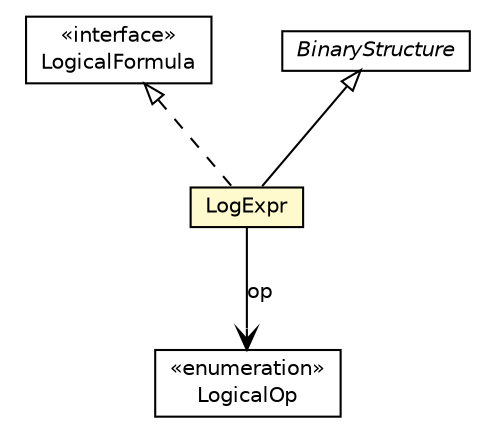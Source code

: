 #!/usr/local/bin/dot
#
# Class diagram 
# Generated by UMLGraph version R5_6 (http://www.umlgraph.org/)
#

digraph G {
	edge [fontname="Helvetica",fontsize=10,labelfontname="Helvetica",labelfontsize=10];
	node [fontname="Helvetica",fontsize=10,shape=plaintext];
	nodesep=0.25;
	ranksep=0.5;
	// jason.asSyntax.LogicalFormula
	c42309 [label=<<table title="jason.asSyntax.LogicalFormula" border="0" cellborder="1" cellspacing="0" cellpadding="2" port="p" href="./LogicalFormula.html">
		<tr><td><table border="0" cellspacing="0" cellpadding="1">
<tr><td align="center" balign="center"> &#171;interface&#187; </td></tr>
<tr><td align="center" balign="center"> LogicalFormula </td></tr>
		</table></td></tr>
		</table>>, URL="./LogicalFormula.html", fontname="Helvetica", fontcolor="black", fontsize=10.0];
	// jason.asSyntax.LogExpr
	c42310 [label=<<table title="jason.asSyntax.LogExpr" border="0" cellborder="1" cellspacing="0" cellpadding="2" port="p" bgcolor="lemonChiffon" href="./LogExpr.html">
		<tr><td><table border="0" cellspacing="0" cellpadding="1">
<tr><td align="center" balign="center"> LogExpr </td></tr>
		</table></td></tr>
		</table>>, URL="./LogExpr.html", fontname="Helvetica", fontcolor="black", fontsize=10.0];
	// jason.asSyntax.LogExpr.LogicalOp
	c42311 [label=<<table title="jason.asSyntax.LogExpr.LogicalOp" border="0" cellborder="1" cellspacing="0" cellpadding="2" port="p" href="./LogExpr.LogicalOp.html">
		<tr><td><table border="0" cellspacing="0" cellpadding="1">
<tr><td align="center" balign="center"> &#171;enumeration&#187; </td></tr>
<tr><td align="center" balign="center"> LogicalOp </td></tr>
		</table></td></tr>
		</table>>, URL="./LogExpr.LogicalOp.html", fontname="Helvetica", fontcolor="black", fontsize=10.0];
	// jason.asSyntax.BinaryStructure
	c42325 [label=<<table title="jason.asSyntax.BinaryStructure" border="0" cellborder="1" cellspacing="0" cellpadding="2" port="p" href="./BinaryStructure.html">
		<tr><td><table border="0" cellspacing="0" cellpadding="1">
<tr><td align="center" balign="center"><font face="Helvetica-Oblique"> BinaryStructure </font></td></tr>
		</table></td></tr>
		</table>>, URL="./BinaryStructure.html", fontname="Helvetica", fontcolor="black", fontsize=10.0];
	//jason.asSyntax.LogExpr extends jason.asSyntax.BinaryStructure
	c42325:p -> c42310:p [dir=back,arrowtail=empty];
	//jason.asSyntax.LogExpr implements jason.asSyntax.LogicalFormula
	c42309:p -> c42310:p [dir=back,arrowtail=empty,style=dashed];
	// jason.asSyntax.LogExpr NAVASSOC jason.asSyntax.LogExpr.LogicalOp
	c42310:p -> c42311:p [taillabel="", label="op", headlabel="", fontname="Helvetica", fontcolor="black", fontsize=10.0, color="black", arrowhead=open];
}

